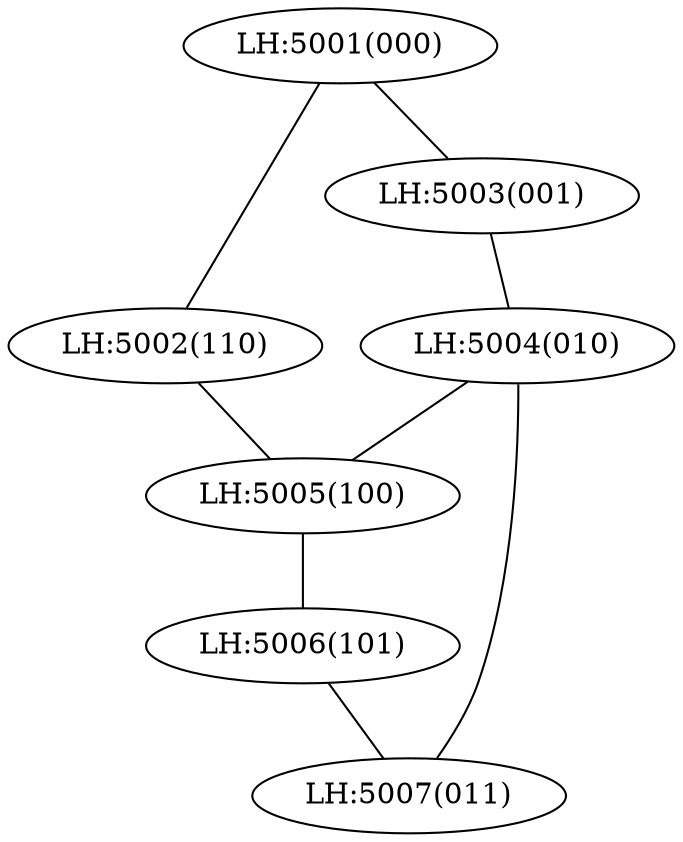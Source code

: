 graph G{
"localhost:5001" [label="LH:5001(000)"];
"localhost:5002" [label="LH:5002(110)"];
"localhost:5003" [label="LH:5003(001)"];
"localhost:5005" [label="LH:5005(100)"];
"localhost:5004" [label="LH:5004(010)"];
"localhost:5007" [label="LH:5007(011)"];
"localhost:5006" [label="LH:5006(101)"];
"localhost:5001"--"localhost:5002";
"localhost:5001"--"localhost:5003";
"localhost:5002"--"localhost:5005";
"localhost:5003"--"localhost:5004";
"localhost:5004"--"localhost:5005";
"localhost:5004"--"localhost:5007";
"localhost:5005"--"localhost:5006";
"localhost:5006"--"localhost:5007";
}